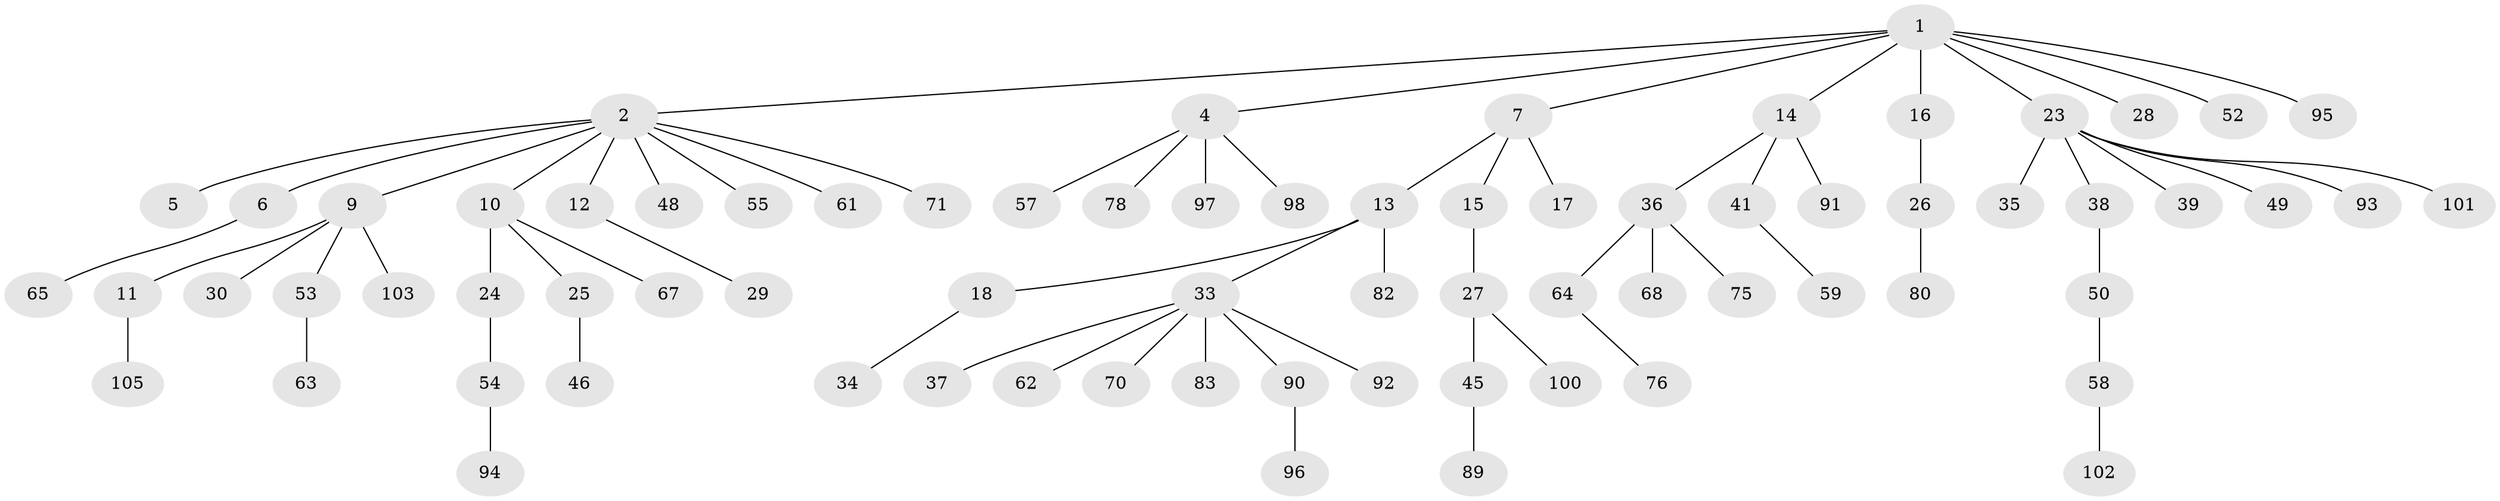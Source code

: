 // Generated by graph-tools (version 1.1) at 2025/52/02/27/25 19:52:10]
// undirected, 74 vertices, 73 edges
graph export_dot {
graph [start="1"]
  node [color=gray90,style=filled];
  1 [super="+40"];
  2 [super="+3"];
  4 [super="+56"];
  5;
  6 [super="+8"];
  7 [super="+77"];
  9 [super="+21"];
  10 [super="+42"];
  11 [super="+31"];
  12 [super="+81"];
  13 [super="+20"];
  14 [super="+74"];
  15 [super="+19"];
  16 [super="+22"];
  17;
  18;
  23 [super="+47"];
  24 [super="+69"];
  25 [super="+32"];
  26 [super="+44"];
  27 [super="+84"];
  28 [super="+106"];
  29 [super="+51"];
  30 [super="+88"];
  33 [super="+43"];
  34;
  35 [super="+72"];
  36 [super="+73"];
  37;
  38;
  39 [super="+107"];
  41;
  45 [super="+66"];
  46;
  48;
  49 [super="+60"];
  50;
  52;
  53;
  54 [super="+79"];
  55;
  57;
  58 [super="+86"];
  59 [super="+85"];
  61;
  62;
  63;
  64;
  65 [super="+87"];
  67;
  68;
  70;
  71;
  75 [super="+99"];
  76;
  78;
  80;
  82;
  83;
  89;
  90;
  91;
  92;
  93;
  94;
  95;
  96 [super="+104"];
  97;
  98;
  100;
  101;
  102 [super="+108"];
  103;
  105;
  1 -- 2;
  1 -- 4;
  1 -- 7;
  1 -- 14;
  1 -- 16;
  1 -- 23;
  1 -- 28;
  1 -- 52;
  1 -- 95;
  2 -- 5;
  2 -- 10;
  2 -- 12;
  2 -- 61;
  2 -- 71;
  2 -- 48;
  2 -- 6;
  2 -- 55;
  2 -- 9;
  4 -- 57;
  4 -- 98;
  4 -- 97;
  4 -- 78;
  6 -- 65;
  7 -- 13;
  7 -- 15;
  7 -- 17;
  9 -- 11;
  9 -- 53;
  9 -- 30;
  9 -- 103;
  10 -- 24;
  10 -- 25;
  10 -- 67;
  11 -- 105;
  12 -- 29;
  13 -- 18;
  13 -- 33;
  13 -- 82;
  14 -- 36;
  14 -- 41;
  14 -- 91;
  15 -- 27;
  16 -- 26;
  18 -- 34;
  23 -- 35;
  23 -- 38;
  23 -- 39;
  23 -- 49;
  23 -- 93;
  23 -- 101;
  24 -- 54;
  25 -- 46;
  26 -- 80;
  27 -- 45;
  27 -- 100;
  33 -- 37;
  33 -- 62;
  33 -- 70;
  33 -- 92;
  33 -- 90;
  33 -- 83;
  36 -- 64;
  36 -- 68;
  36 -- 75;
  38 -- 50;
  41 -- 59;
  45 -- 89;
  50 -- 58;
  53 -- 63;
  54 -- 94;
  58 -- 102;
  64 -- 76;
  90 -- 96;
}
